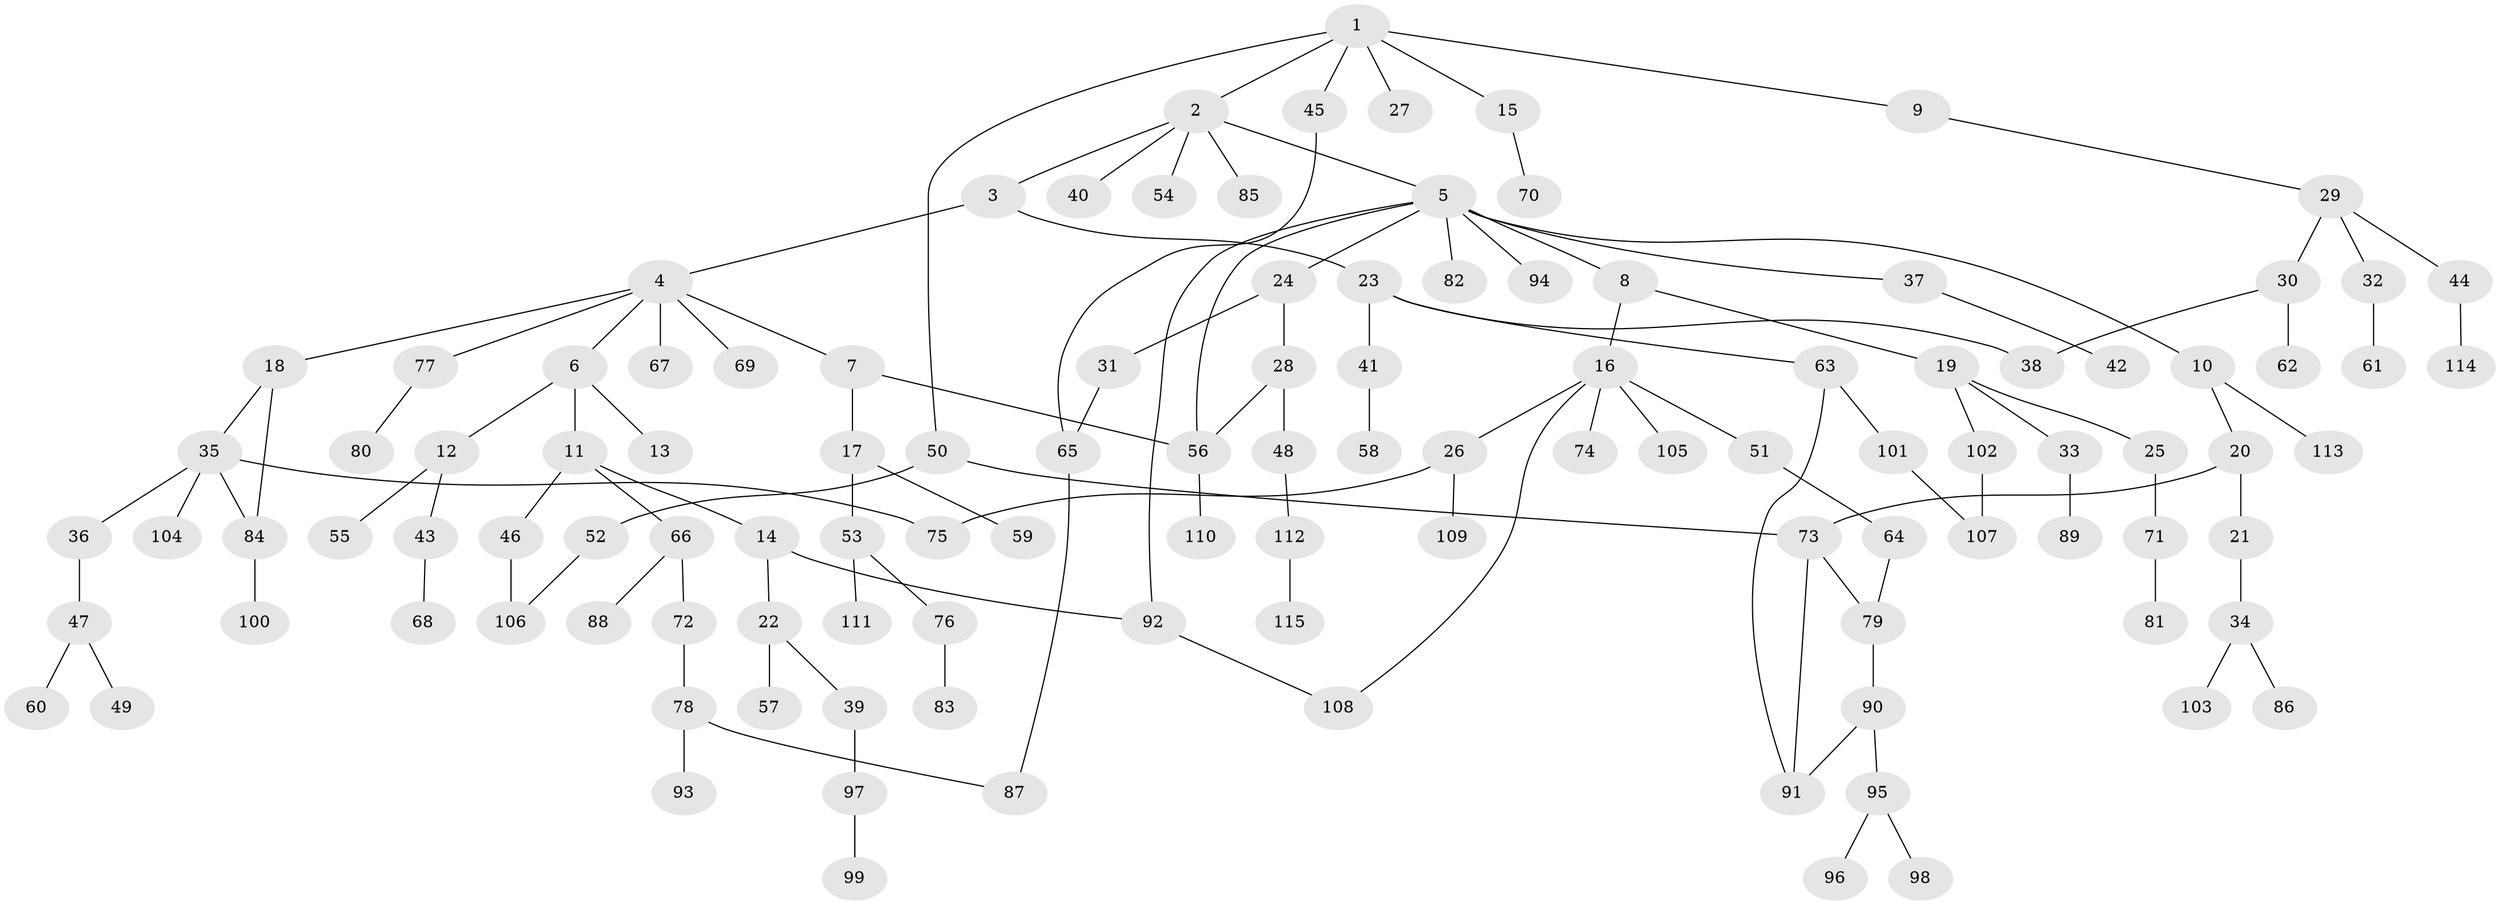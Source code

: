 // coarse degree distribution, {1: 0.7352941176470589, 3: 0.058823529411764705, 9: 0.029411764705882353, 2: 0.08823529411764706, 4: 0.029411764705882353, 7: 0.029411764705882353, 17: 0.029411764705882353}
// Generated by graph-tools (version 1.1) at 2025/44/03/04/25 21:44:49]
// undirected, 115 vertices, 129 edges
graph export_dot {
graph [start="1"]
  node [color=gray90,style=filled];
  1;
  2;
  3;
  4;
  5;
  6;
  7;
  8;
  9;
  10;
  11;
  12;
  13;
  14;
  15;
  16;
  17;
  18;
  19;
  20;
  21;
  22;
  23;
  24;
  25;
  26;
  27;
  28;
  29;
  30;
  31;
  32;
  33;
  34;
  35;
  36;
  37;
  38;
  39;
  40;
  41;
  42;
  43;
  44;
  45;
  46;
  47;
  48;
  49;
  50;
  51;
  52;
  53;
  54;
  55;
  56;
  57;
  58;
  59;
  60;
  61;
  62;
  63;
  64;
  65;
  66;
  67;
  68;
  69;
  70;
  71;
  72;
  73;
  74;
  75;
  76;
  77;
  78;
  79;
  80;
  81;
  82;
  83;
  84;
  85;
  86;
  87;
  88;
  89;
  90;
  91;
  92;
  93;
  94;
  95;
  96;
  97;
  98;
  99;
  100;
  101;
  102;
  103;
  104;
  105;
  106;
  107;
  108;
  109;
  110;
  111;
  112;
  113;
  114;
  115;
  1 -- 2;
  1 -- 9;
  1 -- 15;
  1 -- 27;
  1 -- 45;
  1 -- 50;
  2 -- 3;
  2 -- 5;
  2 -- 40;
  2 -- 54;
  2 -- 85;
  3 -- 4;
  3 -- 23;
  4 -- 6;
  4 -- 7;
  4 -- 18;
  4 -- 67;
  4 -- 69;
  4 -- 77;
  5 -- 8;
  5 -- 10;
  5 -- 24;
  5 -- 37;
  5 -- 82;
  5 -- 94;
  5 -- 92;
  5 -- 56;
  6 -- 11;
  6 -- 12;
  6 -- 13;
  7 -- 17;
  7 -- 56;
  8 -- 16;
  8 -- 19;
  9 -- 29;
  10 -- 20;
  10 -- 113;
  11 -- 14;
  11 -- 46;
  11 -- 66;
  12 -- 43;
  12 -- 55;
  14 -- 22;
  14 -- 92;
  15 -- 70;
  16 -- 26;
  16 -- 51;
  16 -- 74;
  16 -- 105;
  16 -- 108;
  17 -- 53;
  17 -- 59;
  18 -- 35;
  18 -- 84;
  19 -- 25;
  19 -- 33;
  19 -- 102;
  20 -- 21;
  20 -- 73;
  21 -- 34;
  22 -- 39;
  22 -- 57;
  23 -- 38;
  23 -- 41;
  23 -- 63;
  24 -- 28;
  24 -- 31;
  25 -- 71;
  26 -- 75;
  26 -- 109;
  28 -- 48;
  28 -- 56;
  29 -- 30;
  29 -- 32;
  29 -- 44;
  30 -- 62;
  30 -- 38;
  31 -- 65;
  32 -- 61;
  33 -- 89;
  34 -- 86;
  34 -- 103;
  35 -- 36;
  35 -- 84;
  35 -- 104;
  35 -- 75;
  36 -- 47;
  37 -- 42;
  39 -- 97;
  41 -- 58;
  43 -- 68;
  44 -- 114;
  45 -- 65;
  46 -- 106;
  47 -- 49;
  47 -- 60;
  48 -- 112;
  50 -- 52;
  50 -- 73;
  51 -- 64;
  52 -- 106;
  53 -- 76;
  53 -- 111;
  56 -- 110;
  63 -- 101;
  63 -- 91;
  64 -- 79;
  65 -- 87;
  66 -- 72;
  66 -- 88;
  71 -- 81;
  72 -- 78;
  73 -- 91;
  73 -- 79;
  76 -- 83;
  77 -- 80;
  78 -- 87;
  78 -- 93;
  79 -- 90;
  84 -- 100;
  90 -- 91;
  90 -- 95;
  92 -- 108;
  95 -- 96;
  95 -- 98;
  97 -- 99;
  101 -- 107;
  102 -- 107;
  112 -- 115;
}
